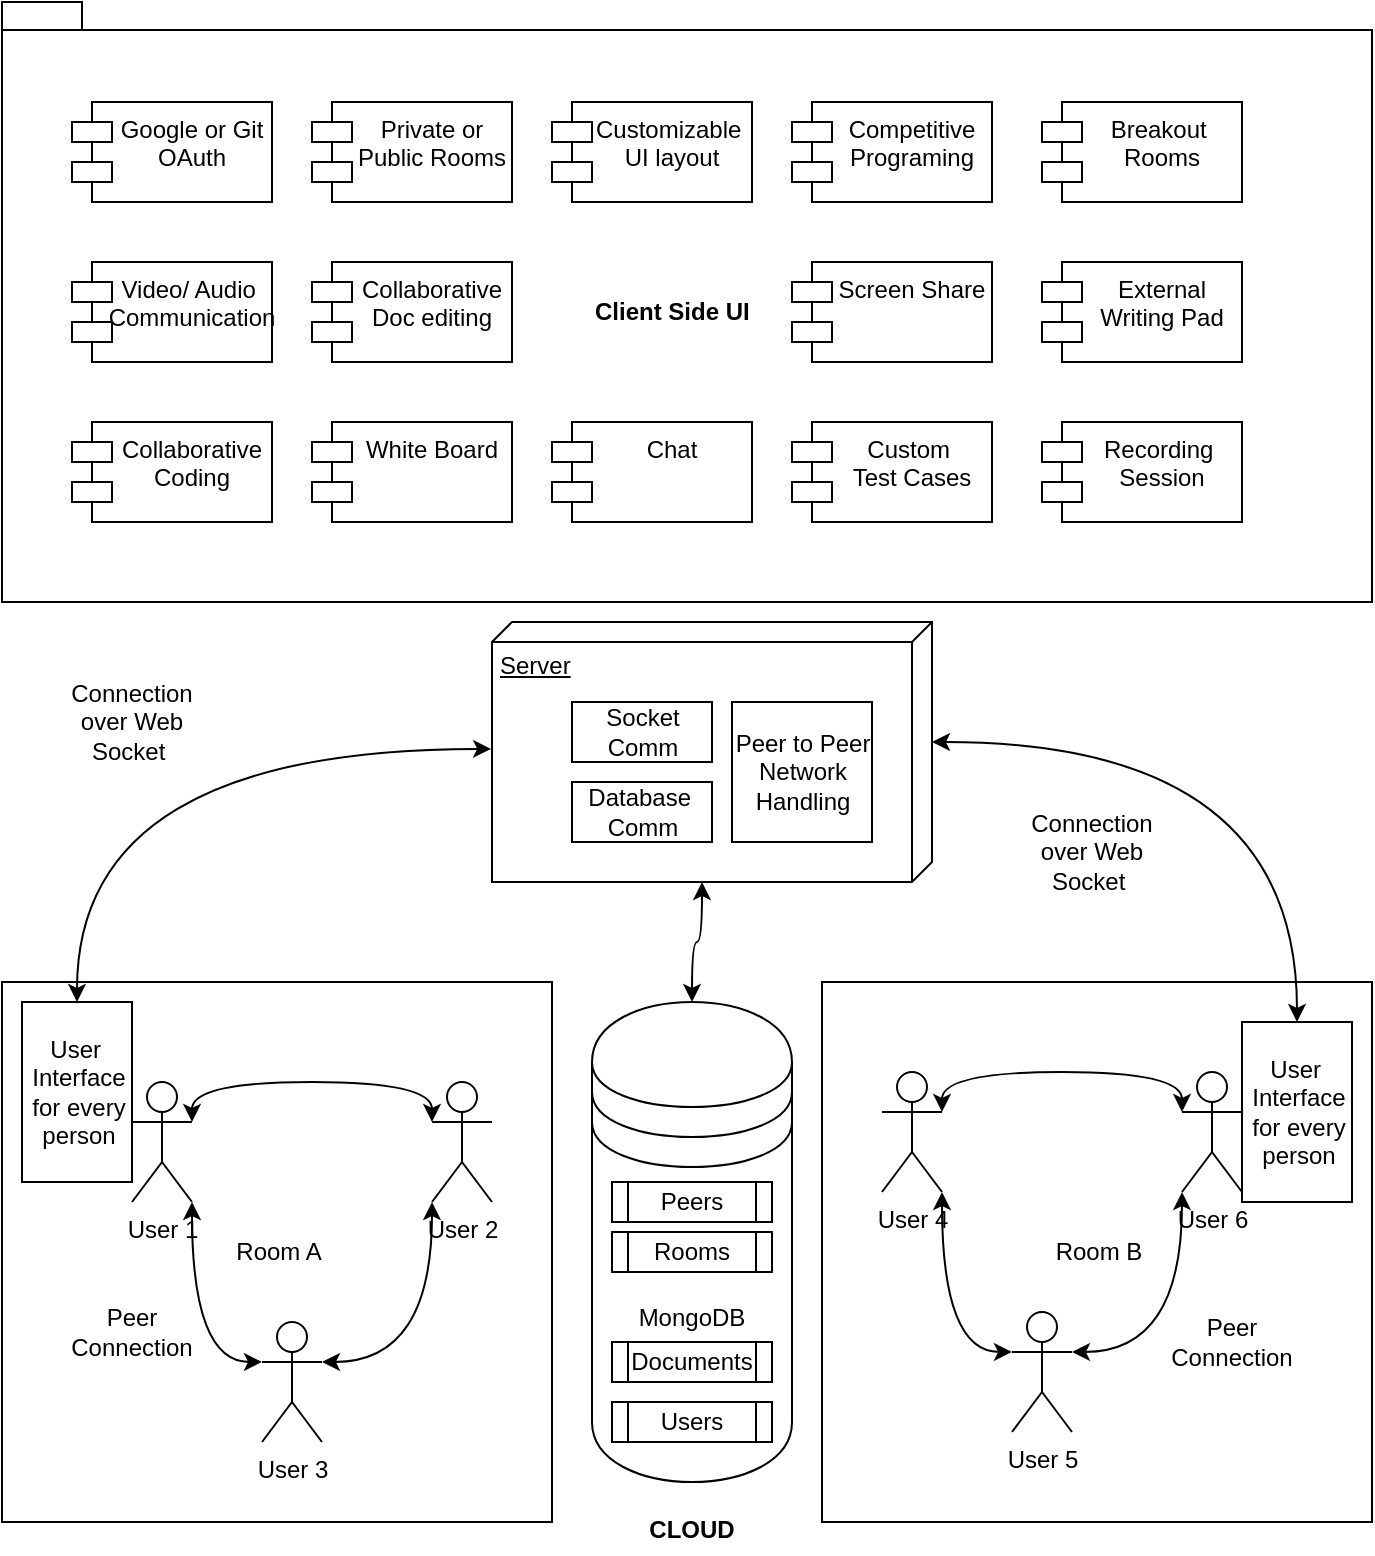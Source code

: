 <mxfile version="17.2.4" type="device"><diagram id="H2psCsGmMgUzwe6AjilP" name="Page-1"><mxGraphModel dx="1038" dy="617" grid="1" gridSize="10" guides="1" tooltips="1" connect="1" arrows="1" fold="1" page="1" pageScale="1" pageWidth="850" pageHeight="1100" math="0" shadow="0"><root><mxCell id="0"/><mxCell id="1" parent="0"/><mxCell id="KFJhFz_-UO4OJF0Q0OnE-22" value="Room A" style="html=1;" vertex="1" parent="1"><mxGeometry x="75" y="680" width="275" height="270" as="geometry"/></mxCell><mxCell id="KFJhFz_-UO4OJF0Q0OnE-2" value="Client Side UI&amp;nbsp; &amp;nbsp; &amp;nbsp;" style="shape=folder;fontStyle=1;spacingTop=10;tabWidth=40;tabHeight=14;tabPosition=left;html=1;" vertex="1" parent="1"><mxGeometry x="75" y="190" width="685" height="300" as="geometry"/></mxCell><mxCell id="KFJhFz_-UO4OJF0Q0OnE-4" value="Google or Git&#10;OAuth" style="shape=module;align=left;spacingLeft=20;align=center;verticalAlign=top;" vertex="1" parent="1"><mxGeometry x="110" y="240" width="100" height="50" as="geometry"/></mxCell><mxCell id="KFJhFz_-UO4OJF0Q0OnE-5" value="Collaborative&#10;Doc editing" style="shape=module;align=left;spacingLeft=20;align=center;verticalAlign=top;" vertex="1" parent="1"><mxGeometry x="230" y="320" width="100" height="50" as="geometry"/></mxCell><mxCell id="KFJhFz_-UO4OJF0Q0OnE-6" value="Video/ Audio &#10;Communication" style="shape=module;align=left;spacingLeft=20;align=center;verticalAlign=top;" vertex="1" parent="1"><mxGeometry x="110" y="320" width="100" height="50" as="geometry"/></mxCell><mxCell id="KFJhFz_-UO4OJF0Q0OnE-7" value="White Board" style="shape=module;align=left;spacingLeft=20;align=center;verticalAlign=top;" vertex="1" parent="1"><mxGeometry x="230" y="400" width="100" height="50" as="geometry"/></mxCell><mxCell id="KFJhFz_-UO4OJF0Q0OnE-8" value="Collaborative&#10;Coding" style="shape=module;align=left;spacingLeft=20;align=center;verticalAlign=top;" vertex="1" parent="1"><mxGeometry x="110" y="400" width="100" height="50" as="geometry"/></mxCell><mxCell id="KFJhFz_-UO4OJF0Q0OnE-9" value="Chat" style="shape=module;align=left;spacingLeft=20;align=center;verticalAlign=top;" vertex="1" parent="1"><mxGeometry x="350" y="400" width="100" height="50" as="geometry"/></mxCell><mxCell id="KFJhFz_-UO4OJF0Q0OnE-11" value="Competitive&#10;Programing" style="shape=module;align=left;spacingLeft=20;align=center;verticalAlign=top;" vertex="1" parent="1"><mxGeometry x="470" y="240" width="100" height="50" as="geometry"/></mxCell><mxCell id="KFJhFz_-UO4OJF0Q0OnE-12" value="Screen Share&#10;" style="shape=module;align=left;spacingLeft=20;align=center;verticalAlign=top;" vertex="1" parent="1"><mxGeometry x="470" y="320" width="100" height="50" as="geometry"/></mxCell><mxCell id="KFJhFz_-UO4OJF0Q0OnE-13" value="Custom &#10;Test Cases" style="shape=module;align=left;spacingLeft=20;align=center;verticalAlign=top;" vertex="1" parent="1"><mxGeometry x="470" y="400" width="100" height="50" as="geometry"/></mxCell><mxCell id="KFJhFz_-UO4OJF0Q0OnE-14" value="Breakout &#10;Rooms" style="shape=module;align=left;spacingLeft=20;align=center;verticalAlign=top;" vertex="1" parent="1"><mxGeometry x="595" y="240" width="100" height="50" as="geometry"/></mxCell><mxCell id="KFJhFz_-UO4OJF0Q0OnE-15" value="External&#10;Writing Pad&#10;" style="shape=module;align=left;spacingLeft=20;align=center;verticalAlign=top;" vertex="1" parent="1"><mxGeometry x="595" y="320" width="100" height="50" as="geometry"/></mxCell><mxCell id="KFJhFz_-UO4OJF0Q0OnE-16" value="Recording &#10;Session" style="shape=module;align=left;spacingLeft=20;align=center;verticalAlign=top;" vertex="1" parent="1"><mxGeometry x="595" y="400" width="100" height="50" as="geometry"/></mxCell><mxCell id="KFJhFz_-UO4OJF0Q0OnE-17" value="Private or&#10;Public Rooms" style="shape=module;align=left;spacingLeft=20;align=center;verticalAlign=top;" vertex="1" parent="1"><mxGeometry x="230" y="240" width="100" height="50" as="geometry"/></mxCell><mxCell id="KFJhFz_-UO4OJF0Q0OnE-18" value="Customizable &#10;UI layout" style="shape=module;align=left;spacingLeft=20;align=center;verticalAlign=top;" vertex="1" parent="1"><mxGeometry x="350" y="240" width="100" height="50" as="geometry"/></mxCell><mxCell id="KFJhFz_-UO4OJF0Q0OnE-28" style="edgeStyle=orthogonalEdgeStyle;rounded=0;orthogonalLoop=1;jettySize=auto;html=1;exitX=1;exitY=0.333;exitDx=0;exitDy=0;exitPerimeter=0;entryX=0;entryY=0.333;entryDx=0;entryDy=0;entryPerimeter=0;curved=1;endArrow=classic;endFill=1;startArrow=classic;startFill=1;" edge="1" parent="1" source="KFJhFz_-UO4OJF0Q0OnE-19" target="KFJhFz_-UO4OJF0Q0OnE-21"><mxGeometry relative="1" as="geometry"><Array as="points"><mxPoint x="170" y="730"/><mxPoint x="290" y="730"/></Array></mxGeometry></mxCell><mxCell id="KFJhFz_-UO4OJF0Q0OnE-29" style="edgeStyle=orthogonalEdgeStyle;curved=1;rounded=0;orthogonalLoop=1;jettySize=auto;html=1;exitX=1;exitY=1;exitDx=0;exitDy=0;exitPerimeter=0;entryX=0;entryY=0.333;entryDx=0;entryDy=0;entryPerimeter=0;startArrow=classic;startFill=1;endArrow=classic;endFill=1;" edge="1" parent="1" source="KFJhFz_-UO4OJF0Q0OnE-19" target="KFJhFz_-UO4OJF0Q0OnE-20"><mxGeometry relative="1" as="geometry"/></mxCell><mxCell id="KFJhFz_-UO4OJF0Q0OnE-19" value="User 1&lt;br&gt;" style="shape=umlActor;verticalLabelPosition=bottom;verticalAlign=top;html=1;outlineConnect=0;" vertex="1" parent="1"><mxGeometry x="140" y="730" width="30" height="60" as="geometry"/></mxCell><mxCell id="KFJhFz_-UO4OJF0Q0OnE-30" style="edgeStyle=orthogonalEdgeStyle;curved=1;rounded=0;orthogonalLoop=1;jettySize=auto;html=1;exitX=1;exitY=0.333;exitDx=0;exitDy=0;exitPerimeter=0;entryX=0;entryY=1;entryDx=0;entryDy=0;entryPerimeter=0;startArrow=classic;startFill=1;endArrow=classic;endFill=1;" edge="1" parent="1" source="KFJhFz_-UO4OJF0Q0OnE-20" target="KFJhFz_-UO4OJF0Q0OnE-21"><mxGeometry relative="1" as="geometry"/></mxCell><mxCell id="KFJhFz_-UO4OJF0Q0OnE-20" value="User 3&lt;br&gt;" style="shape=umlActor;verticalLabelPosition=bottom;verticalAlign=top;html=1;outlineConnect=0;" vertex="1" parent="1"><mxGeometry x="205" y="850" width="30" height="60" as="geometry"/></mxCell><mxCell id="KFJhFz_-UO4OJF0Q0OnE-21" value="User 2&lt;br&gt;" style="shape=umlActor;verticalLabelPosition=bottom;verticalAlign=top;html=1;outlineConnect=0;" vertex="1" parent="1"><mxGeometry x="290" y="730" width="30" height="60" as="geometry"/></mxCell><mxCell id="KFJhFz_-UO4OJF0Q0OnE-31" value="Peer Connection" style="text;html=1;strokeColor=none;fillColor=none;align=center;verticalAlign=middle;whiteSpace=wrap;rounded=0;" vertex="1" parent="1"><mxGeometry x="110" y="840" width="60" height="30" as="geometry"/></mxCell><mxCell id="KFJhFz_-UO4OJF0Q0OnE-32" value="Server&lt;br&gt;" style="verticalAlign=top;align=left;spacingTop=8;spacingLeft=2;spacingRight=12;shape=cube;size=10;direction=south;fontStyle=4;html=1;" vertex="1" parent="1"><mxGeometry x="320" y="500" width="220" height="130" as="geometry"/></mxCell><mxCell id="KFJhFz_-UO4OJF0Q0OnE-33" value="Socket &lt;br&gt;Comm" style="html=1;" vertex="1" parent="1"><mxGeometry x="360" y="540" width="70" height="30" as="geometry"/></mxCell><mxCell id="KFJhFz_-UO4OJF0Q0OnE-38" value="Database&amp;nbsp;&lt;br&gt;Comm" style="html=1;" vertex="1" parent="1"><mxGeometry x="360" y="580" width="70" height="30" as="geometry"/></mxCell><mxCell id="KFJhFz_-UO4OJF0Q0OnE-39" value="Peer to Peer&lt;br&gt;Network&lt;br&gt;Handling&lt;br&gt;" style="html=1;" vertex="1" parent="1"><mxGeometry x="440" y="540" width="70" height="70" as="geometry"/></mxCell><mxCell id="KFJhFz_-UO4OJF0Q0OnE-41" style="edgeStyle=orthogonalEdgeStyle;curved=1;rounded=0;orthogonalLoop=1;jettySize=auto;html=1;exitX=0.5;exitY=0;exitDx=0;exitDy=0;entryX=0.488;entryY=1.002;entryDx=0;entryDy=0;entryPerimeter=0;startArrow=classic;startFill=1;endArrow=classic;endFill=1;" edge="1" parent="1" source="KFJhFz_-UO4OJF0Q0OnE-40" target="KFJhFz_-UO4OJF0Q0OnE-32"><mxGeometry relative="1" as="geometry"/></mxCell><mxCell id="KFJhFz_-UO4OJF0Q0OnE-40" value="User&amp;nbsp;&lt;br&gt;Interface&lt;br&gt;for every&lt;br&gt;person" style="html=1;" vertex="1" parent="1"><mxGeometry x="85" y="690" width="55" height="90" as="geometry"/></mxCell><mxCell id="KFJhFz_-UO4OJF0Q0OnE-42" value="Connection over Web Socket&amp;nbsp;" style="text;html=1;strokeColor=none;fillColor=none;align=center;verticalAlign=middle;whiteSpace=wrap;rounded=0;" vertex="1" parent="1"><mxGeometry x="110" y="535" width="60" height="30" as="geometry"/></mxCell><mxCell id="KFJhFz_-UO4OJF0Q0OnE-43" value="Room B" style="html=1;" vertex="1" parent="1"><mxGeometry x="485" y="680" width="275" height="270" as="geometry"/></mxCell><mxCell id="KFJhFz_-UO4OJF0Q0OnE-44" style="edgeStyle=orthogonalEdgeStyle;rounded=0;orthogonalLoop=1;jettySize=auto;html=1;exitX=1;exitY=0.333;exitDx=0;exitDy=0;exitPerimeter=0;entryX=0;entryY=0.333;entryDx=0;entryDy=0;entryPerimeter=0;curved=1;endArrow=classic;endFill=1;startArrow=classic;startFill=1;" edge="1" parent="1" source="KFJhFz_-UO4OJF0Q0OnE-46" target="KFJhFz_-UO4OJF0Q0OnE-49"><mxGeometry relative="1" as="geometry"><Array as="points"><mxPoint x="545" y="725"/><mxPoint x="665" y="725"/></Array></mxGeometry></mxCell><mxCell id="KFJhFz_-UO4OJF0Q0OnE-45" style="edgeStyle=orthogonalEdgeStyle;curved=1;rounded=0;orthogonalLoop=1;jettySize=auto;html=1;exitX=1;exitY=1;exitDx=0;exitDy=0;exitPerimeter=0;entryX=0;entryY=0.333;entryDx=0;entryDy=0;entryPerimeter=0;startArrow=classic;startFill=1;endArrow=classic;endFill=1;" edge="1" parent="1" source="KFJhFz_-UO4OJF0Q0OnE-46" target="KFJhFz_-UO4OJF0Q0OnE-48"><mxGeometry relative="1" as="geometry"/></mxCell><mxCell id="KFJhFz_-UO4OJF0Q0OnE-46" value="User 4&lt;br&gt;" style="shape=umlActor;verticalLabelPosition=bottom;verticalAlign=top;html=1;outlineConnect=0;" vertex="1" parent="1"><mxGeometry x="515" y="725" width="30" height="60" as="geometry"/></mxCell><mxCell id="KFJhFz_-UO4OJF0Q0OnE-47" style="edgeStyle=orthogonalEdgeStyle;curved=1;rounded=0;orthogonalLoop=1;jettySize=auto;html=1;exitX=1;exitY=0.333;exitDx=0;exitDy=0;exitPerimeter=0;entryX=0;entryY=1;entryDx=0;entryDy=0;entryPerimeter=0;startArrow=classic;startFill=1;endArrow=classic;endFill=1;" edge="1" parent="1" source="KFJhFz_-UO4OJF0Q0OnE-48" target="KFJhFz_-UO4OJF0Q0OnE-49"><mxGeometry relative="1" as="geometry"/></mxCell><mxCell id="KFJhFz_-UO4OJF0Q0OnE-48" value="User 5" style="shape=umlActor;verticalLabelPosition=bottom;verticalAlign=top;html=1;outlineConnect=0;" vertex="1" parent="1"><mxGeometry x="580" y="845" width="30" height="60" as="geometry"/></mxCell><mxCell id="KFJhFz_-UO4OJF0Q0OnE-49" value="User 6" style="shape=umlActor;verticalLabelPosition=bottom;verticalAlign=top;html=1;outlineConnect=0;" vertex="1" parent="1"><mxGeometry x="665" y="725" width="30" height="60" as="geometry"/></mxCell><mxCell id="KFJhFz_-UO4OJF0Q0OnE-50" value="Peer Connection" style="text;html=1;strokeColor=none;fillColor=none;align=center;verticalAlign=middle;whiteSpace=wrap;rounded=0;" vertex="1" parent="1"><mxGeometry x="660" y="845" width="60" height="30" as="geometry"/></mxCell><mxCell id="KFJhFz_-UO4OJF0Q0OnE-52" style="edgeStyle=orthogonalEdgeStyle;curved=1;rounded=0;orthogonalLoop=1;jettySize=auto;html=1;exitX=0.5;exitY=0;exitDx=0;exitDy=0;entryX=0;entryY=0;entryDx=60;entryDy=0;entryPerimeter=0;startArrow=classic;startFill=1;endArrow=classic;endFill=1;" edge="1" parent="1" source="KFJhFz_-UO4OJF0Q0OnE-51" target="KFJhFz_-UO4OJF0Q0OnE-32"><mxGeometry relative="1" as="geometry"/></mxCell><mxCell id="KFJhFz_-UO4OJF0Q0OnE-51" value="User&amp;nbsp;&lt;br&gt;Interface&lt;br&gt;for every&lt;br&gt;person" style="html=1;" vertex="1" parent="1"><mxGeometry x="695" y="700" width="55" height="90" as="geometry"/></mxCell><mxCell id="KFJhFz_-UO4OJF0Q0OnE-53" value="Connection over Web Socket&amp;nbsp;" style="text;html=1;strokeColor=none;fillColor=none;align=center;verticalAlign=middle;whiteSpace=wrap;rounded=0;" vertex="1" parent="1"><mxGeometry x="590" y="600" width="60" height="30" as="geometry"/></mxCell><mxCell id="KFJhFz_-UO4OJF0Q0OnE-61" style="edgeStyle=orthogonalEdgeStyle;curved=1;rounded=0;orthogonalLoop=1;jettySize=auto;html=1;startArrow=classic;startFill=1;endArrow=classic;endFill=1;entryX=0;entryY=0;entryDx=130;entryDy=115;entryPerimeter=0;" edge="1" parent="1" source="KFJhFz_-UO4OJF0Q0OnE-54" target="KFJhFz_-UO4OJF0Q0OnE-32"><mxGeometry relative="1" as="geometry"><mxPoint x="420" y="650" as="targetPoint"/></mxGeometry></mxCell><mxCell id="KFJhFz_-UO4OJF0Q0OnE-54" value="MongoDB" style="shape=datastore;whiteSpace=wrap;html=1;" vertex="1" parent="1"><mxGeometry x="370" y="690" width="100" height="240" as="geometry"/></mxCell><mxCell id="KFJhFz_-UO4OJF0Q0OnE-57" value="Peers" style="shape=process;whiteSpace=wrap;html=1;backgroundOutline=1;" vertex="1" parent="1"><mxGeometry x="380" y="780" width="80" height="20" as="geometry"/></mxCell><mxCell id="KFJhFz_-UO4OJF0Q0OnE-58" value="Rooms" style="shape=process;whiteSpace=wrap;html=1;backgroundOutline=1;" vertex="1" parent="1"><mxGeometry x="380" y="805" width="80" height="20" as="geometry"/></mxCell><mxCell id="KFJhFz_-UO4OJF0Q0OnE-59" value="Documents" style="shape=process;whiteSpace=wrap;html=1;backgroundOutline=1;" vertex="1" parent="1"><mxGeometry x="380" y="860" width="80" height="20" as="geometry"/></mxCell><mxCell id="KFJhFz_-UO4OJF0Q0OnE-60" value="Users" style="shape=process;whiteSpace=wrap;html=1;backgroundOutline=1;" vertex="1" parent="1"><mxGeometry x="380" y="890" width="80" height="20" as="geometry"/></mxCell><mxCell id="KFJhFz_-UO4OJF0Q0OnE-62" value="CLOUD" style="text;align=center;fontStyle=1;verticalAlign=middle;spacingLeft=3;spacingRight=3;strokeColor=none;rotatable=0;points=[[0,0.5],[1,0.5]];portConstraint=eastwest;" vertex="1" parent="1"><mxGeometry x="380" y="940" width="80" height="26" as="geometry"/></mxCell></root></mxGraphModel></diagram></mxfile>